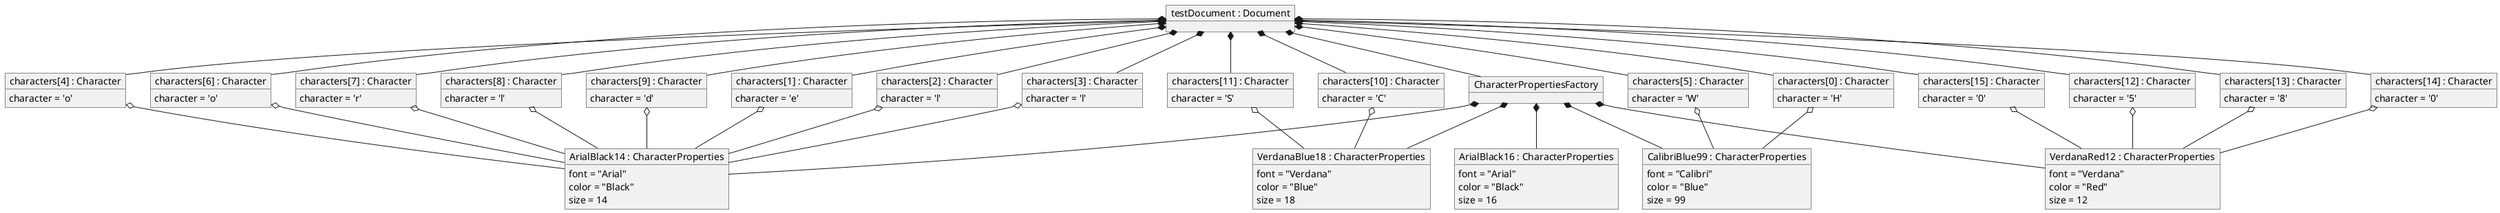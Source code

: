 @startuml
object "testDocument : Document" as doc
object "CharacterPropertiesFactory" as factory

doc *-- factory

object "ArialBlack16 : CharacterProperties" as ArialBlack16 {
font = "Arial"
color = "Black"
size = 16
}
object "ArialBlack14 : CharacterProperties" as ArialBlack14 {
font = "Arial"
color = "Black"
size = 14
}
object "VerdanaBlue18 : CharacterProperties" as VerdanaBlue18 {
font = "Verdana"
color = "Blue"
size = 18
}
object "VerdanaRed12 : CharacterProperties" as VerdanaRed12 {
font = "Verdana"
color = "Red"
size = 12
}
object "CalibriBlue99 : CharacterProperties" as CalibriBlue99 {
font = "Calibri"
color = "Blue"
size = 99
}

factory *-- ArialBlack16
factory *-- ArialBlack14
factory *-- VerdanaBlue18
factory *-- VerdanaRed12
factory *-- CalibriBlue99

object "characters[0] : Character" as H {
character = 'H'
}
object "characters[1] : Character" as e {
character = 'e'
}
object "characters[2] : Character" as l1 {
character = 'l'
}
object "characters[3] : Character" as l2 {
character = 'l'
}
object "characters[4] : Character" as o1 {
character = 'o'
}
object "characters[5] : Character" as W {
character = 'W'
}
object "characters[6] : Character" as o2 {
character = 'o'
}
object "characters[7] : Character" as r {
character = 'r'
}
object "characters[8] : Character" as l3 {
character = 'l'
}
object "characters[9] : Character" as d {
character = 'd'
}
object "characters[10] : Character" as C {
character = 'C'
}
object "characters[11] : Character" as S {
character = 'S'
}
object "characters[12] : Character" as 5 {
character = '5'
}
object "characters[13] : Character" as 8 {
character = '8'
}
object "characters[14] : Character" as 01 {
character = '0'
}
object "characters[15] : Character" as 02 {
character = '0'
}

doc *-- H
doc *-- e
doc *-- l1
doc *-- l2
doc *-- o1
doc *-- W
doc *-- o2
doc *-- r
doc *-- l3
doc *-- d
doc *-- C
doc *-- S
doc *-- 5
doc *-- 8
doc *-- 01
doc *-- 02

H o-- CalibriBlue99
W o-- CalibriBlue99
e o-- ArialBlack14
l1 o-- ArialBlack14
l2 o-- ArialBlack14
o1 o-- ArialBlack14
o2 o-- ArialBlack14
r o-- ArialBlack14
l3 o-- ArialBlack14
d o-- ArialBlack14
C o-- VerdanaBlue18
S o-- VerdanaBlue18
5 o-- VerdanaRed12
8 o-- VerdanaRed12
01 o-- VerdanaRed12
02 o-- VerdanaRed12

@enduml
